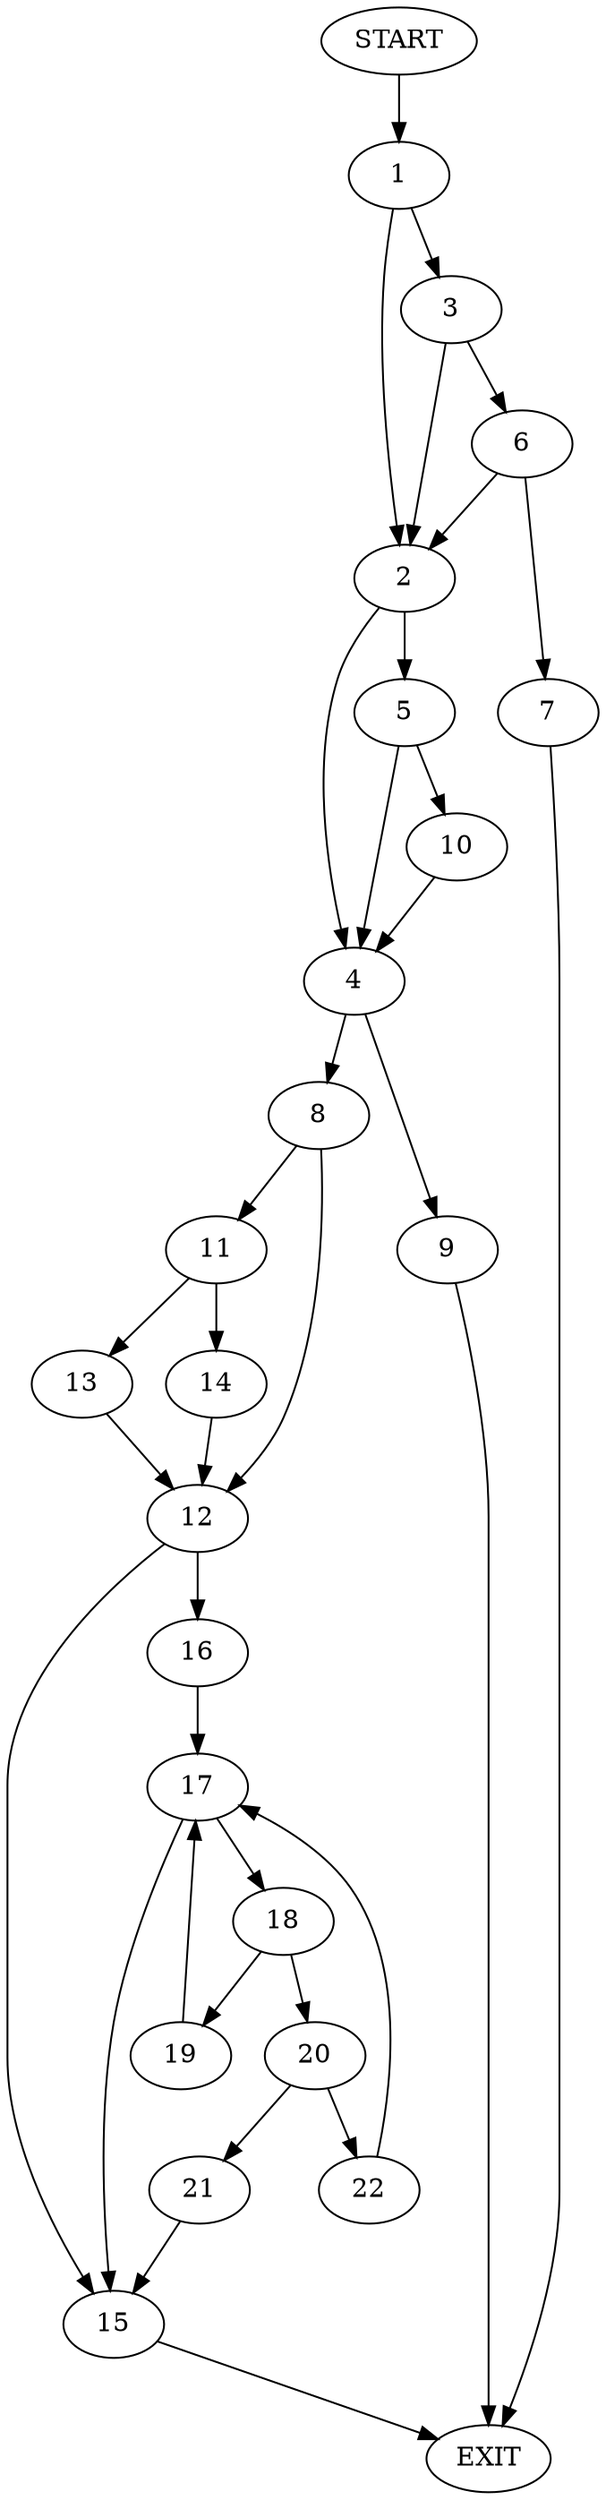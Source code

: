 digraph {
0 [label="START"]
23 [label="EXIT"]
0 -> 1
1 -> 2
1 -> 3
2 -> 4
2 -> 5
3 -> 2
3 -> 6
6 -> 7
6 -> 2
7 -> 23
4 -> 8
4 -> 9
5 -> 4
5 -> 10
10 -> 4
8 -> 11
8 -> 12
9 -> 23
11 -> 13
11 -> 14
12 -> 15
12 -> 16
13 -> 12
14 -> 12
16 -> 17
15 -> 23
17 -> 18
17 -> 15
18 -> 19
18 -> 20
20 -> 21
20 -> 22
19 -> 17
22 -> 17
21 -> 15
}
